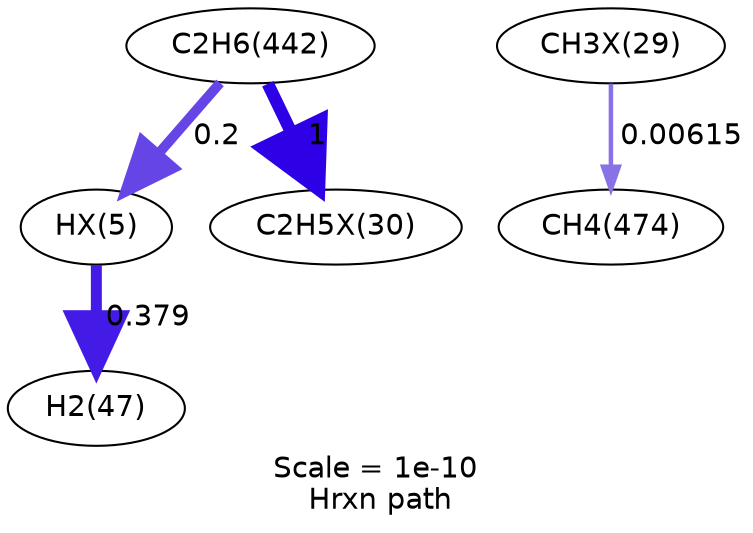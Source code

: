 digraph reaction_paths {
center=1;
s48 -> s11[fontname="Helvetica", style="setlinewidth(5.27)", arrowsize=2.63, color="0.7, 0.879, 0.9"
, label=" 0.379"];
s19 -> s48[fontname="Helvetica", style="setlinewidth(4.78)", arrowsize=2.39, color="0.7, 0.7, 0.9"
, label=" 0.2"];
s19 -> s52[fontname="Helvetica", style="setlinewidth(6)", arrowsize=3, color="0.7, 1.5, 0.9"
, label=" 1"];
s51 -> s23[fontname="Helvetica", style="setlinewidth(2.16)", arrowsize=1.08, color="0.7, 0.506, 0.9"
, label=" 0.00615"];
s11 [ fontname="Helvetica", label="H2(47)"];
s19 [ fontname="Helvetica", label="C2H6(442)"];
s23 [ fontname="Helvetica", label="CH4(474)"];
s48 [ fontname="Helvetica", label="HX(5)"];
s51 [ fontname="Helvetica", label="CH3X(29)"];
s52 [ fontname="Helvetica", label="C2H5X(30)"];
 label = "Scale = 1e-10\l Hrxn path";
 fontname = "Helvetica";
}
